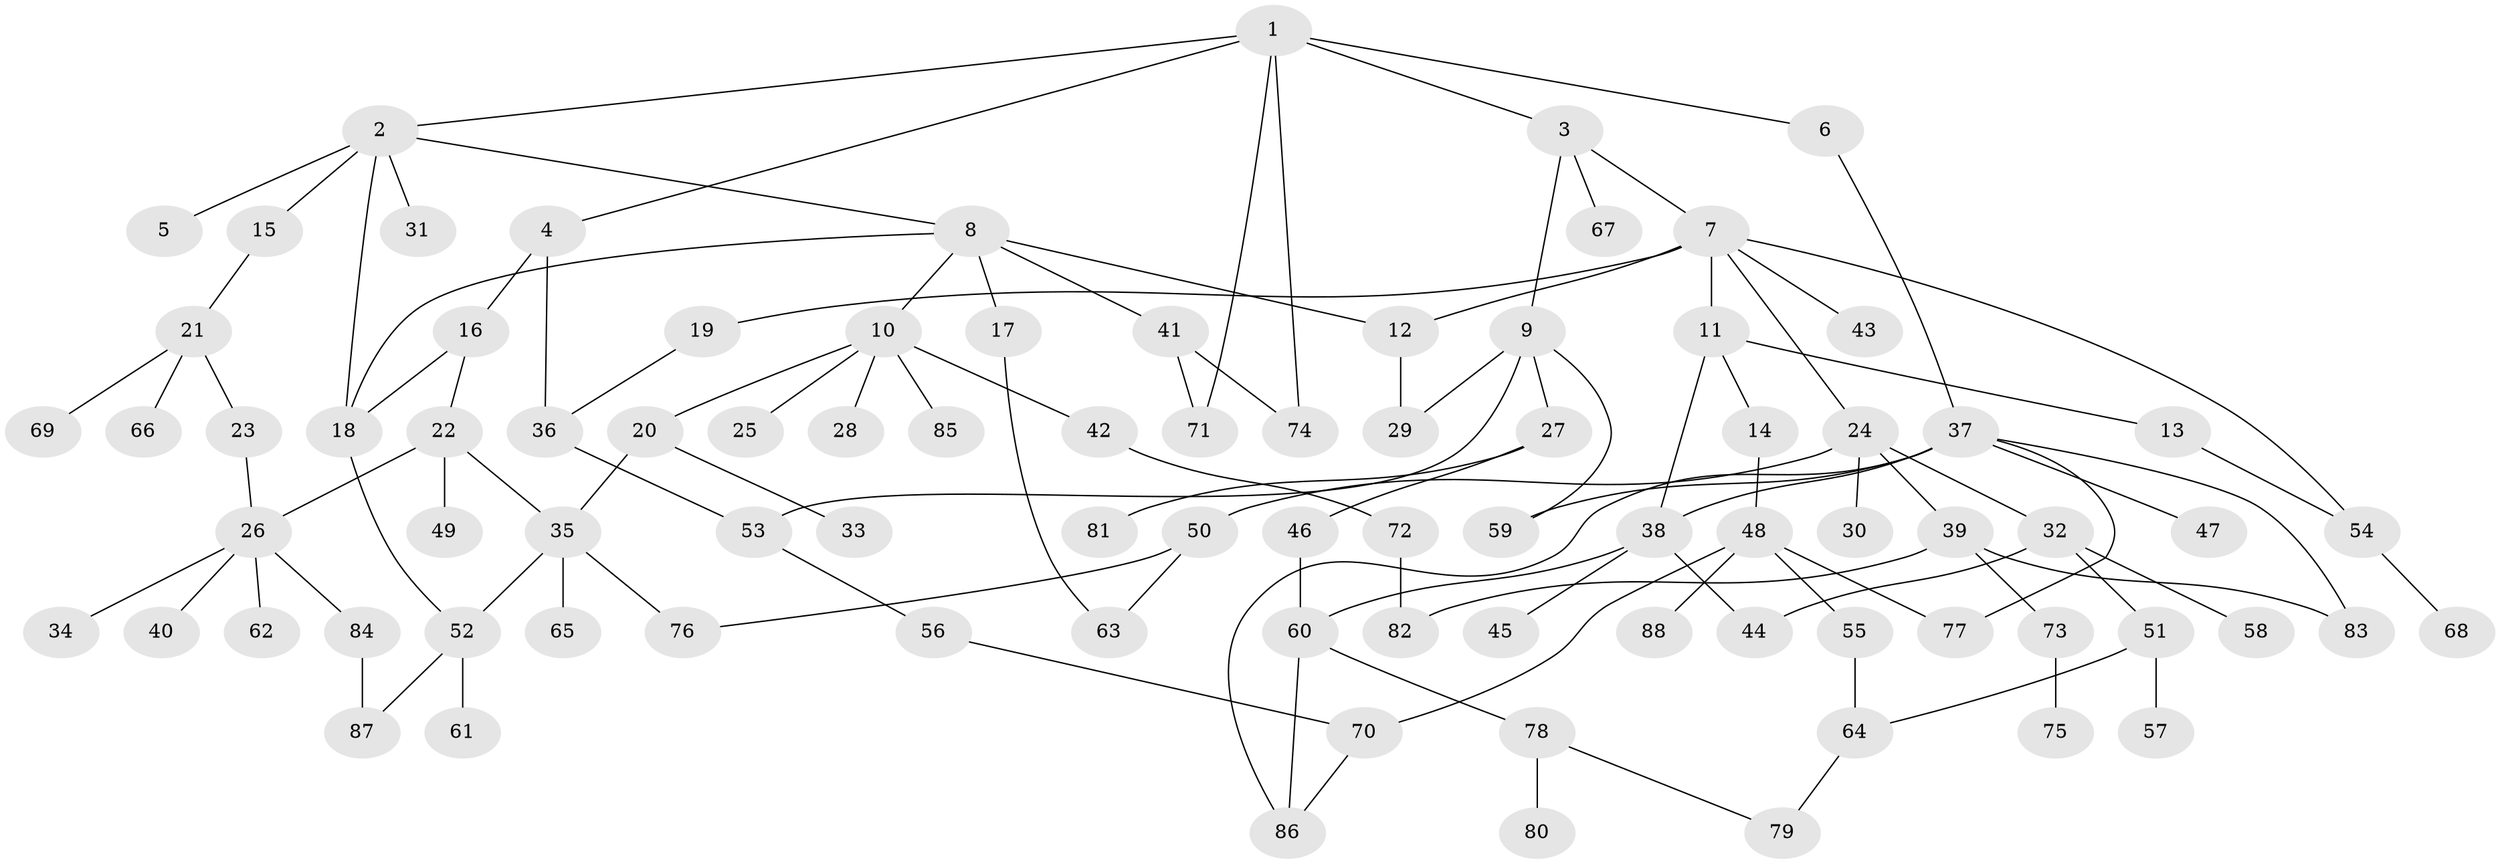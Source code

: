 // Generated by graph-tools (version 1.1) at 2025/13/03/09/25 04:13:21]
// undirected, 88 vertices, 114 edges
graph export_dot {
graph [start="1"]
  node [color=gray90,style=filled];
  1;
  2;
  3;
  4;
  5;
  6;
  7;
  8;
  9;
  10;
  11;
  12;
  13;
  14;
  15;
  16;
  17;
  18;
  19;
  20;
  21;
  22;
  23;
  24;
  25;
  26;
  27;
  28;
  29;
  30;
  31;
  32;
  33;
  34;
  35;
  36;
  37;
  38;
  39;
  40;
  41;
  42;
  43;
  44;
  45;
  46;
  47;
  48;
  49;
  50;
  51;
  52;
  53;
  54;
  55;
  56;
  57;
  58;
  59;
  60;
  61;
  62;
  63;
  64;
  65;
  66;
  67;
  68;
  69;
  70;
  71;
  72;
  73;
  74;
  75;
  76;
  77;
  78;
  79;
  80;
  81;
  82;
  83;
  84;
  85;
  86;
  87;
  88;
  1 -- 2;
  1 -- 3;
  1 -- 4;
  1 -- 6;
  1 -- 74;
  1 -- 71;
  2 -- 5;
  2 -- 8;
  2 -- 15;
  2 -- 18;
  2 -- 31;
  3 -- 7;
  3 -- 9;
  3 -- 67;
  4 -- 16;
  4 -- 36;
  6 -- 37;
  7 -- 11;
  7 -- 19;
  7 -- 24;
  7 -- 43;
  7 -- 54;
  7 -- 12;
  8 -- 10;
  8 -- 12;
  8 -- 17;
  8 -- 41;
  8 -- 18;
  9 -- 27;
  9 -- 29;
  9 -- 53;
  9 -- 59;
  10 -- 20;
  10 -- 25;
  10 -- 28;
  10 -- 42;
  10 -- 85;
  11 -- 13;
  11 -- 14;
  11 -- 38;
  12 -- 29;
  13 -- 54;
  14 -- 48;
  15 -- 21;
  16 -- 22;
  16 -- 18;
  17 -- 63;
  18 -- 52;
  19 -- 36;
  20 -- 33;
  20 -- 35;
  21 -- 23;
  21 -- 66;
  21 -- 69;
  22 -- 35;
  22 -- 49;
  22 -- 26;
  23 -- 26;
  24 -- 30;
  24 -- 32;
  24 -- 39;
  24 -- 50;
  26 -- 34;
  26 -- 40;
  26 -- 62;
  26 -- 84;
  27 -- 46;
  27 -- 81;
  32 -- 44;
  32 -- 51;
  32 -- 58;
  35 -- 52;
  35 -- 65;
  35 -- 76;
  36 -- 53;
  37 -- 47;
  37 -- 77;
  37 -- 83;
  37 -- 86;
  37 -- 59;
  37 -- 38;
  38 -- 45;
  38 -- 60;
  38 -- 44;
  39 -- 73;
  39 -- 82;
  39 -- 83;
  41 -- 71;
  41 -- 74;
  42 -- 72;
  46 -- 60;
  48 -- 55;
  48 -- 70;
  48 -- 88;
  48 -- 77;
  50 -- 63;
  50 -- 76;
  51 -- 57;
  51 -- 64;
  52 -- 61;
  52 -- 87;
  53 -- 56;
  54 -- 68;
  55 -- 64;
  56 -- 70;
  60 -- 78;
  60 -- 86;
  64 -- 79;
  70 -- 86;
  72 -- 82;
  73 -- 75;
  78 -- 80;
  78 -- 79;
  84 -- 87;
}
